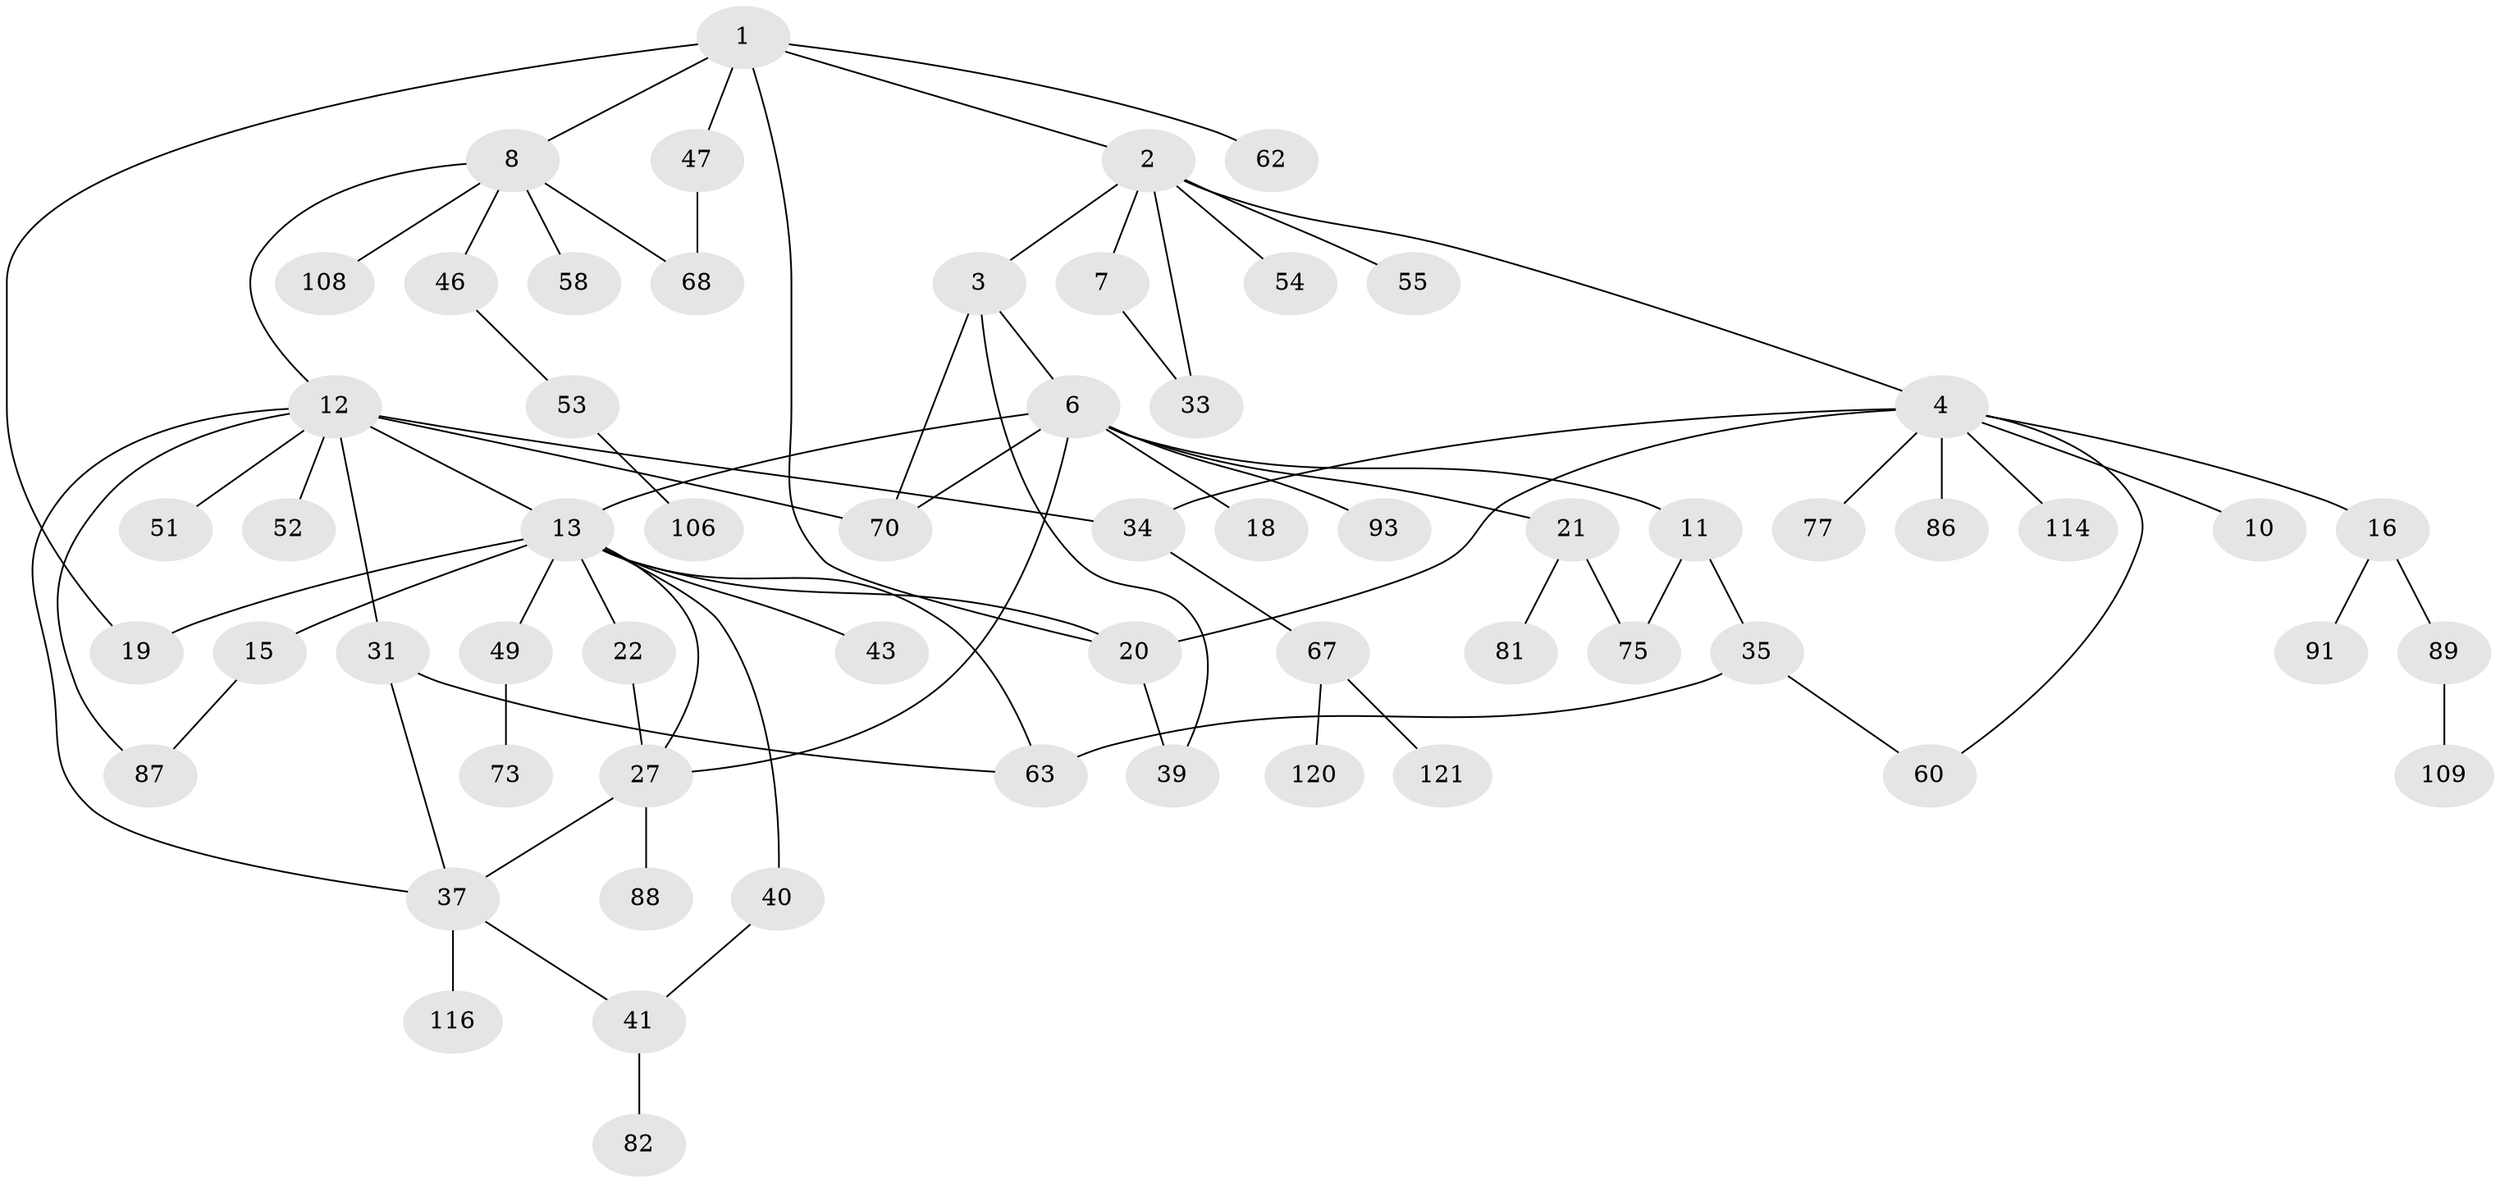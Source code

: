 // original degree distribution, {6: 0.03278688524590164, 7: 0.02459016393442623, 4: 0.08196721311475409, 5: 0.03278688524590164, 2: 0.3114754098360656, 3: 0.16393442622950818, 1: 0.3524590163934426}
// Generated by graph-tools (version 1.1) at 2025/13/03/09/25 04:13:37]
// undirected, 61 vertices, 80 edges
graph export_dot {
graph [start="1"]
  node [color=gray90,style=filled];
  1;
  2;
  3;
  4 [super="+5+56"];
  6 [super="+65+9"];
  7 [super="+24"];
  8 [super="+14"];
  10;
  11 [super="+23"];
  12 [super="+44+92+26+107+83+45"];
  13 [super="+17"];
  15;
  16;
  18;
  19 [super="+76+42+72"];
  20 [super="+57"];
  21 [super="+74+78"];
  22 [super="+90"];
  27 [super="+28"];
  31;
  33 [super="+71"];
  34 [super="+103"];
  35 [super="+112+38"];
  37 [super="+80"];
  39 [super="+50+61"];
  40 [super="+100"];
  41 [super="+69"];
  43;
  46;
  47;
  49 [super="+66"];
  51;
  52 [super="+105"];
  53 [super="+59"];
  54;
  55;
  58;
  60 [super="+79"];
  62;
  63;
  67;
  68;
  70 [super="+84"];
  73;
  75 [super="+122"];
  77;
  81;
  82;
  86;
  87 [super="+102"];
  88;
  89;
  91;
  93;
  106 [super="+113"];
  108;
  109;
  114 [super="+115"];
  116;
  120;
  121;
  1 -- 2;
  1 -- 8;
  1 -- 19;
  1 -- 47;
  1 -- 62;
  1 -- 20;
  2 -- 3;
  2 -- 4;
  2 -- 7;
  2 -- 33;
  2 -- 54;
  2 -- 55;
  3 -- 6;
  3 -- 39;
  3 -- 70;
  4 -- 114;
  4 -- 60;
  4 -- 16;
  4 -- 34;
  4 -- 20;
  4 -- 86;
  4 -- 10;
  4 -- 77;
  6 -- 11;
  6 -- 13;
  6 -- 70;
  6 -- 27;
  6 -- 18;
  6 -- 21;
  6 -- 93;
  7 -- 33;
  8 -- 12;
  8 -- 68;
  8 -- 58;
  8 -- 108;
  8 -- 46;
  11 -- 35;
  11 -- 75;
  12 -- 51;
  12 -- 31 [weight=2];
  12 -- 52;
  12 -- 87;
  12 -- 34;
  12 -- 37;
  12 -- 70;
  12 -- 13;
  13 -- 15;
  13 -- 22;
  13 -- 40;
  13 -- 43;
  13 -- 49;
  13 -- 19;
  13 -- 20;
  13 -- 27;
  13 -- 63;
  15 -- 87;
  16 -- 89;
  16 -- 91;
  20 -- 39;
  21 -- 81;
  21 -- 75;
  22 -- 27;
  27 -- 37;
  27 -- 88;
  31 -- 37;
  31 -- 63;
  34 -- 67;
  35 -- 63;
  35 -- 60;
  37 -- 41;
  37 -- 116;
  40 -- 41;
  41 -- 82;
  46 -- 53;
  47 -- 68;
  49 -- 73;
  53 -- 106;
  67 -- 120;
  67 -- 121;
  89 -- 109;
}
